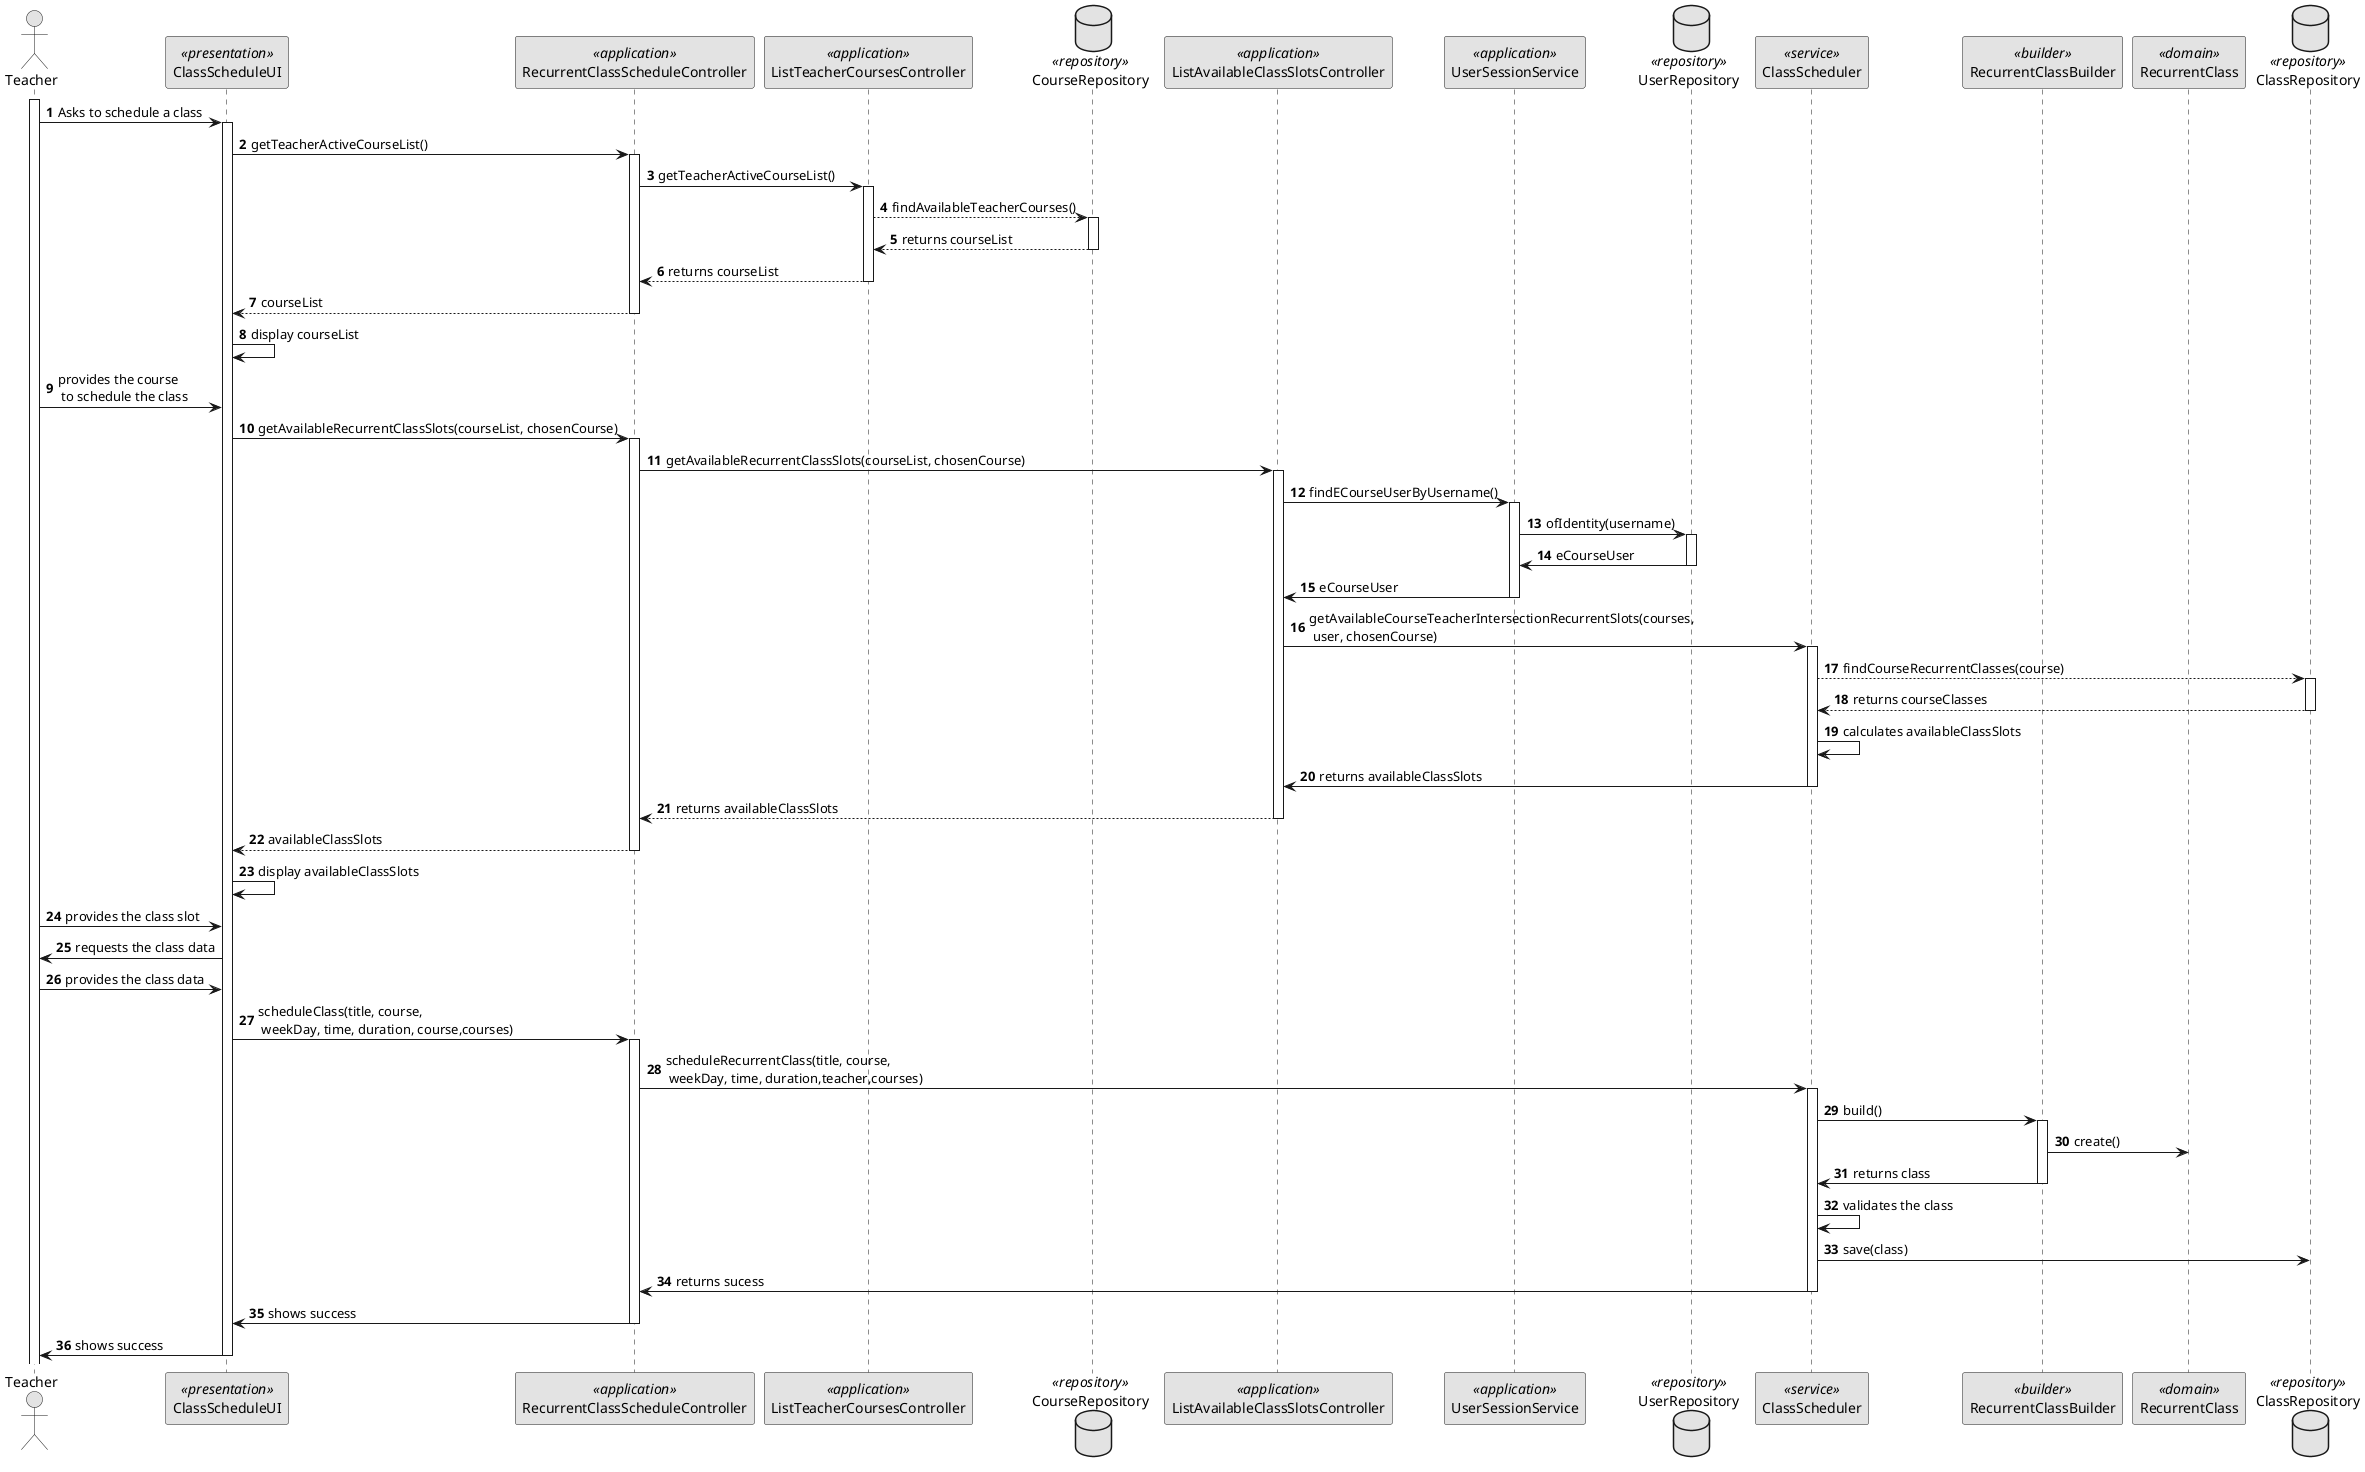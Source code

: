 @startuml

skinparam monochrome true
skinparam packageStyle rect
skinparam defaultFontName FG Virgil
skinparam shadowing false

autonumber
actor Teacher as T
participant "ClassScheduleUI" as UI <<presentation>>
participant "RecurrentClassScheduleController" as SC <<application>>
participant "ListTeacherCoursesController" as LC <<application>>
database "CourseRepository" as CR <<repository>>
participant "ListAvailableClassSlotsController" as LAC <<application>>
participant "UserSessionService" as USS <<application>>
database "UserRepository" as URepo <<repository>>
participant "ClassScheduler" as CSS <<service>>
participant "RecurrentClassBuilder" as CB <<builder>>
participant "RecurrentClass" as CL <<domain>>
database "ClassRepository" as CLR <<repository>>



activate T
T -> UI : Asks to schedule a class
activate UI
UI -> SC : getTeacherActiveCourseList()
activate SC
SC -> LC : getTeacherActiveCourseList()
activate LC
LC--> CR : findAvailableTeacherCourses()
activate CR
CR --> LC : returns courseList
deactivate CR
LC --> SC : returns courseList
deactivate LC
SC --> UI : courseList
deactivate SC
UI -> UI : display courseList
T -> UI : provides the course\n to schedule the class
UI -> SC : getAvailableRecurrentClassSlots(courseList, chosenCourse)
activate SC
SC -> LAC : getAvailableRecurrentClassSlots(courseList, chosenCourse)
activate LAC
LAC -> USS: findECourseUserByUsername()
activate USS
USS -> URepo: ofIdentity(username)
activate URepo
URepo -> USS: eCourseUser
deactivate URepo
USS -> LAC: eCourseUser
deactivate USS
LAC -> CSS : getAvailableCourseTeacherIntersectionRecurrentSlots(courses,\n user, chosenCourse)
activate CSS
CSS--> CLR : findCourseRecurrentClasses(course)
activate CLR
CLR --> CSS : returns courseClasses
deactivate CLR
CSS -> CSS : calculates availableClassSlots
deactivate CLR
CSS -> LAC : returns availableClassSlots
deactivate CSS
LAC --> SC : returns availableClassSlots
deactivate LAC
SC --> UI : availableClassSlots
deactivate SC
UI -> UI : display availableClassSlots
T -> UI : provides the class slot
UI -> T : requests the class data
T -> UI : provides the class data
UI -> SC : scheduleClass(title, course,\n weekDay, time, duration, course,courses)
activate SC
SC -> CSS : scheduleRecurrentClass(title, course,\n weekDay, time, duration,teacher,courses)
activate CSS
CSS -> CB : build()
activate CB
CB -> CL : create()
CB -> CSS : returns class
deactivate CB
CSS -> CSS : validates the class
CSS -> CLR : save(class)
CSS -> SC : returns sucess
deactivate CSS
SC -> UI : shows success
deactivate SC
UI -> T : shows success


deactivate UI

@enduml
